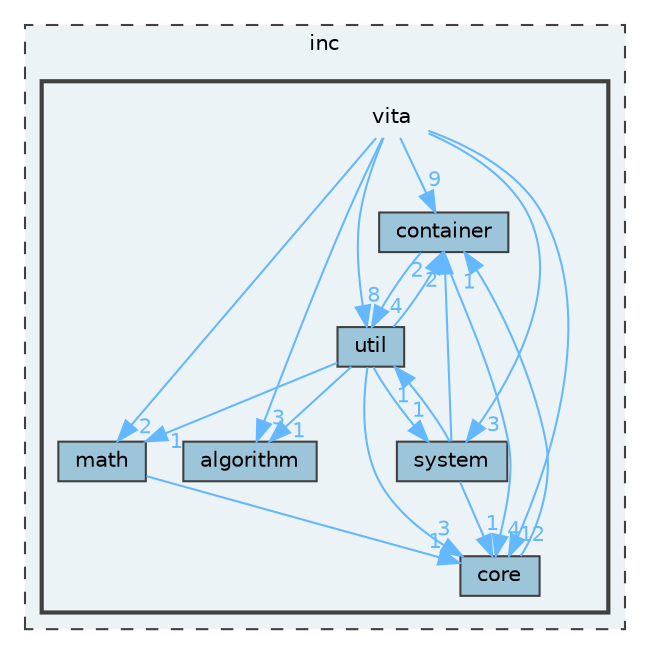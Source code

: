 digraph "inc/vita"
{
 // LATEX_PDF_SIZE
  bgcolor="transparent";
  edge [fontname=Helvetica,fontsize=10,labelfontname=Helvetica,labelfontsize=10];
  node [fontname=Helvetica,fontsize=10,shape=box,height=0.2,width=0.4];
  compound=true
  subgraph clusterdir_bfccd401955b95cf8c75461437045ac0 {
    graph [ bgcolor="#ecf3f7", pencolor="grey25", label="inc", fontname=Helvetica,fontsize=10 style="filled,dashed", URL="dir_bfccd401955b95cf8c75461437045ac0.html",tooltip=""]
  subgraph clusterdir_d3b70d838b3edc6cd94e00f363b2919c {
    graph [ bgcolor="#ecf3f7", pencolor="grey25", label="", fontname=Helvetica,fontsize=10 style="filled,bold", URL="dir_d3b70d838b3edc6cd94e00f363b2919c.html",tooltip=""]
    dir_d3b70d838b3edc6cd94e00f363b2919c [shape=plaintext, label="vita"];
  dir_904131c4f6065a1b7a2a8e55d843a8b5 [label="algorithm", fillcolor="#9dc5da", color="grey25", style="filled", URL="dir_904131c4f6065a1b7a2a8e55d843a8b5.html",tooltip=""];
  dir_c17e7b1b5044b70ced4243638bd55c1f [label="container", fillcolor="#9dc5da", color="grey25", style="filled", URL="dir_c17e7b1b5044b70ced4243638bd55c1f.html",tooltip=""];
  dir_003e56fe13d8c091d04afdc7d84e4e69 [label="core", fillcolor="#9dc5da", color="grey25", style="filled", URL="dir_003e56fe13d8c091d04afdc7d84e4e69.html",tooltip=""];
  dir_37ca6ed9f04121d52f6cf8a413d7191d [label="math", fillcolor="#9dc5da", color="grey25", style="filled", URL="dir_37ca6ed9f04121d52f6cf8a413d7191d.html",tooltip=""];
  dir_bf3199b7335f5c83b94999e5b699a447 [label="system", fillcolor="#9dc5da", color="grey25", style="filled", URL="dir_bf3199b7335f5c83b94999e5b699a447.html",tooltip=""];
  dir_e3df6b7065603e15dd80218d83a6abc4 [label="util", fillcolor="#9dc5da", color="grey25", style="filled", URL="dir_e3df6b7065603e15dd80218d83a6abc4.html",tooltip=""];
  }
  }
  dir_d3b70d838b3edc6cd94e00f363b2919c->dir_003e56fe13d8c091d04afdc7d84e4e69 [headlabel="12", labeldistance=1.5 headhref="dir_000007_000002.html" color="steelblue1" fontcolor="steelblue1"];
  dir_d3b70d838b3edc6cd94e00f363b2919c->dir_37ca6ed9f04121d52f6cf8a413d7191d [headlabel="2", labeldistance=1.5 headhref="dir_000007_000004.html" color="steelblue1" fontcolor="steelblue1"];
  dir_d3b70d838b3edc6cd94e00f363b2919c->dir_904131c4f6065a1b7a2a8e55d843a8b5 [headlabel="3", labeldistance=1.5 headhref="dir_000007_000000.html" color="steelblue1" fontcolor="steelblue1"];
  dir_d3b70d838b3edc6cd94e00f363b2919c->dir_bf3199b7335f5c83b94999e5b699a447 [headlabel="3", labeldistance=1.5 headhref="dir_000007_000005.html" color="steelblue1" fontcolor="steelblue1"];
  dir_d3b70d838b3edc6cd94e00f363b2919c->dir_c17e7b1b5044b70ced4243638bd55c1f [headlabel="9", labeldistance=1.5 headhref="dir_000007_000001.html" color="steelblue1" fontcolor="steelblue1"];
  dir_d3b70d838b3edc6cd94e00f363b2919c->dir_e3df6b7065603e15dd80218d83a6abc4 [headlabel="8", labeldistance=1.5 headhref="dir_000007_000006.html" color="steelblue1" fontcolor="steelblue1"];
  dir_c17e7b1b5044b70ced4243638bd55c1f->dir_003e56fe13d8c091d04afdc7d84e4e69 [headlabel="4", labeldistance=1.5 headhref="dir_000001_000002.html" color="steelblue1" fontcolor="steelblue1"];
  dir_c17e7b1b5044b70ced4243638bd55c1f->dir_e3df6b7065603e15dd80218d83a6abc4 [headlabel="4", labeldistance=1.5 headhref="dir_000001_000006.html" color="steelblue1" fontcolor="steelblue1"];
  dir_003e56fe13d8c091d04afdc7d84e4e69->dir_c17e7b1b5044b70ced4243638bd55c1f [headlabel="1", labeldistance=1.5 headhref="dir_000002_000001.html" color="steelblue1" fontcolor="steelblue1"];
  dir_37ca6ed9f04121d52f6cf8a413d7191d->dir_003e56fe13d8c091d04afdc7d84e4e69 [headlabel="1", labeldistance=1.5 headhref="dir_000004_000002.html" color="steelblue1" fontcolor="steelblue1"];
  dir_bf3199b7335f5c83b94999e5b699a447->dir_003e56fe13d8c091d04afdc7d84e4e69 [headlabel="1", labeldistance=1.5 headhref="dir_000005_000002.html" color="steelblue1" fontcolor="steelblue1"];
  dir_bf3199b7335f5c83b94999e5b699a447->dir_c17e7b1b5044b70ced4243638bd55c1f [headlabel="2", labeldistance=1.5 headhref="dir_000005_000001.html" color="steelblue1" fontcolor="steelblue1"];
  dir_bf3199b7335f5c83b94999e5b699a447->dir_e3df6b7065603e15dd80218d83a6abc4 [headlabel="1", labeldistance=1.5 headhref="dir_000005_000006.html" color="steelblue1" fontcolor="steelblue1"];
  dir_e3df6b7065603e15dd80218d83a6abc4->dir_003e56fe13d8c091d04afdc7d84e4e69 [headlabel="3", labeldistance=1.5 headhref="dir_000006_000002.html" color="steelblue1" fontcolor="steelblue1"];
  dir_e3df6b7065603e15dd80218d83a6abc4->dir_37ca6ed9f04121d52f6cf8a413d7191d [headlabel="1", labeldistance=1.5 headhref="dir_000006_000004.html" color="steelblue1" fontcolor="steelblue1"];
  dir_e3df6b7065603e15dd80218d83a6abc4->dir_904131c4f6065a1b7a2a8e55d843a8b5 [headlabel="1", labeldistance=1.5 headhref="dir_000006_000000.html" color="steelblue1" fontcolor="steelblue1"];
  dir_e3df6b7065603e15dd80218d83a6abc4->dir_bf3199b7335f5c83b94999e5b699a447 [headlabel="1", labeldistance=1.5 headhref="dir_000006_000005.html" color="steelblue1" fontcolor="steelblue1"];
  dir_e3df6b7065603e15dd80218d83a6abc4->dir_c17e7b1b5044b70ced4243638bd55c1f [headlabel="2", labeldistance=1.5 headhref="dir_000006_000001.html" color="steelblue1" fontcolor="steelblue1"];
}
